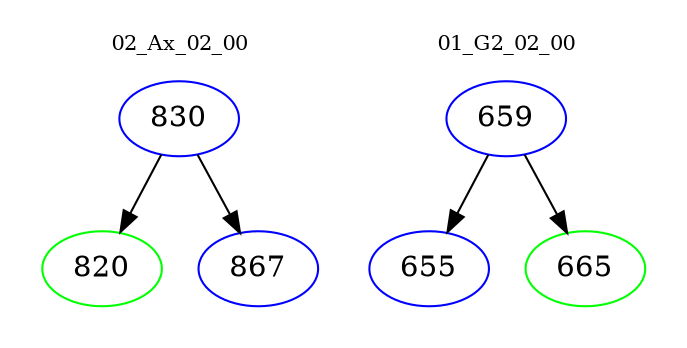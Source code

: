 digraph{
subgraph cluster_0 {
color = white
label = "02_Ax_02_00";
fontsize=10;
T0_830 [label="830", color="blue"]
T0_830 -> T0_820 [color="black"]
T0_820 [label="820", color="green"]
T0_830 -> T0_867 [color="black"]
T0_867 [label="867", color="blue"]
}
subgraph cluster_1 {
color = white
label = "01_G2_02_00";
fontsize=10;
T1_659 [label="659", color="blue"]
T1_659 -> T1_655 [color="black"]
T1_655 [label="655", color="blue"]
T1_659 -> T1_665 [color="black"]
T1_665 [label="665", color="green"]
}
}
